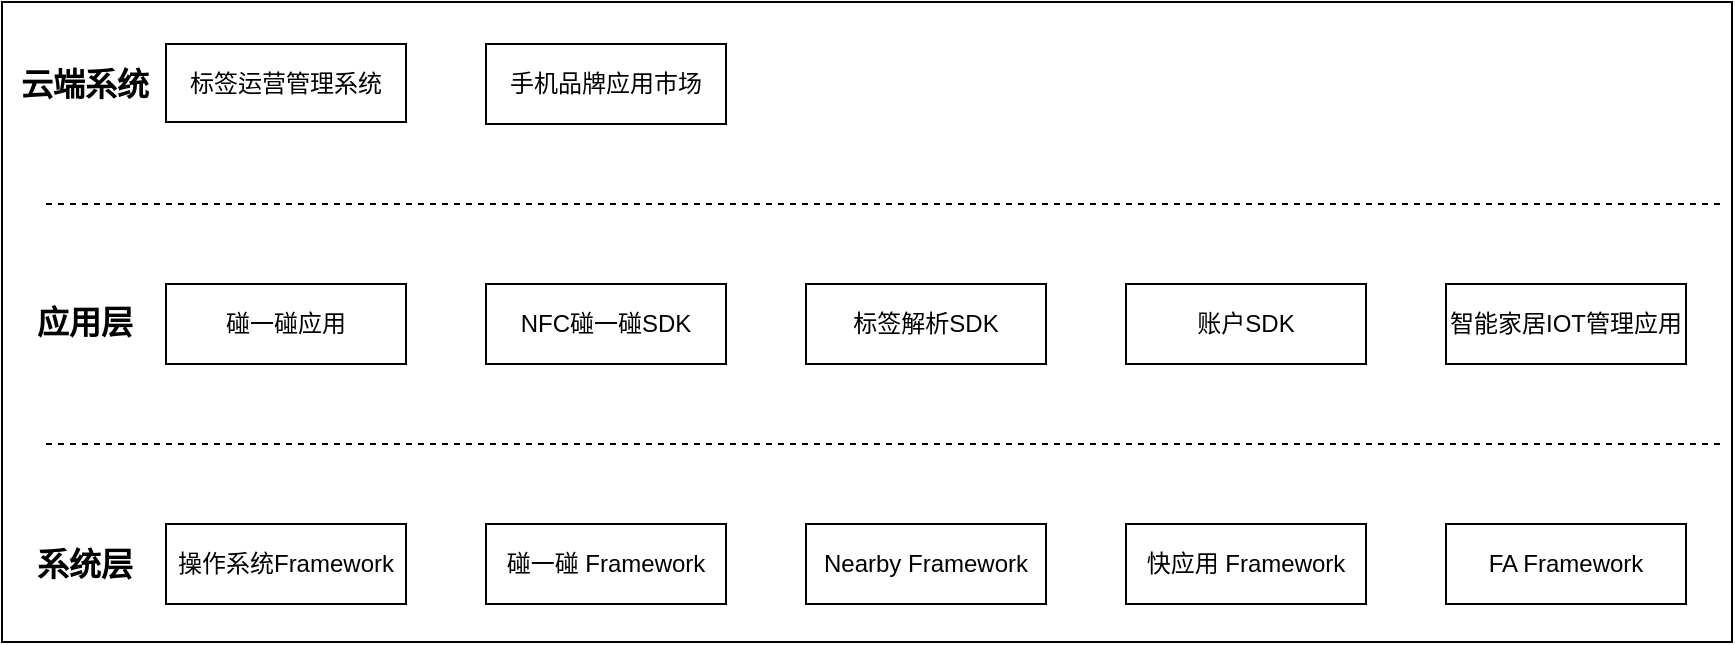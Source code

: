 <mxfile version="13.5.3" type="github"><diagram name="Page-1" id="0783ab3e-0a74-02c8-0abd-f7b4e66b4bec"><mxGraphModel dx="2272" dy="794" grid="1" gridSize="10" guides="1" tooltips="1" connect="1" arrows="1" fold="1" page="1" pageScale="1" pageWidth="850" pageHeight="1100" background="#ffffff" math="0" shadow="0"><root><mxCell id="0"/><mxCell id="1" parent="0"/><mxCell id="GeEZdBUgIkoK3Rp6iFI--1" value="" style="rounded=0;whiteSpace=wrap;html=1;fillColor=none;" vertex="1" parent="1"><mxGeometry x="-830" y="180" width="865" height="320" as="geometry"/></mxCell><mxCell id="GeEZdBUgIkoK3Rp6iFI--4" value="碰一碰应用" style="rounded=0;whiteSpace=wrap;html=1;" vertex="1" parent="1"><mxGeometry x="-748" y="321" width="120" height="40" as="geometry"/></mxCell><mxCell id="GeEZdBUgIkoK3Rp6iFI--5" value="NFC碰一碰SDK" style="rounded=0;whiteSpace=wrap;html=1;" vertex="1" parent="1"><mxGeometry x="-588" y="321" width="120" height="40" as="geometry"/></mxCell><mxCell id="GeEZdBUgIkoK3Rp6iFI--6" value="账户SDK" style="rounded=0;whiteSpace=wrap;html=1;" vertex="1" parent="1"><mxGeometry x="-268" y="321" width="120" height="40" as="geometry"/></mxCell><mxCell id="GeEZdBUgIkoK3Rp6iFI--7" value="标签运营管理系统" style="rounded=0;whiteSpace=wrap;html=1;" vertex="1" parent="1"><mxGeometry x="-748" y="201" width="120" height="39" as="geometry"/></mxCell><mxCell id="GeEZdBUgIkoK3Rp6iFI--8" value="手机品牌应用市场" style="rounded=0;whiteSpace=wrap;html=1;" vertex="1" parent="1"><mxGeometry x="-588" y="201" width="120" height="40" as="geometry"/></mxCell><mxCell id="GeEZdBUgIkoK3Rp6iFI--9" value="标签解析SDK" style="rounded=0;whiteSpace=wrap;html=1;" vertex="1" parent="1"><mxGeometry x="-428" y="321" width="120" height="40" as="geometry"/></mxCell><mxCell id="GeEZdBUgIkoK3Rp6iFI--10" value="智能家居IOT管理应用" style="rounded=0;whiteSpace=wrap;html=1;" vertex="1" parent="1"><mxGeometry x="-108" y="321" width="120" height="40" as="geometry"/></mxCell><mxCell id="GeEZdBUgIkoK3Rp6iFI--11" value="操作系统Framework" style="rounded=0;whiteSpace=wrap;html=1;" vertex="1" parent="1"><mxGeometry x="-748" y="441" width="120" height="40" as="geometry"/></mxCell><mxCell id="GeEZdBUgIkoK3Rp6iFI--12" value="碰一碰 Framework" style="rounded=0;whiteSpace=wrap;html=1;" vertex="1" parent="1"><mxGeometry x="-588" y="441" width="120" height="40" as="geometry"/></mxCell><mxCell id="GeEZdBUgIkoK3Rp6iFI--13" value="快应用 Framework" style="rounded=0;whiteSpace=wrap;html=1;" vertex="1" parent="1"><mxGeometry x="-268" y="441" width="120" height="40" as="geometry"/></mxCell><mxCell id="GeEZdBUgIkoK3Rp6iFI--14" value="Nearby Framework" style="rounded=0;whiteSpace=wrap;html=1;" vertex="1" parent="1"><mxGeometry x="-428" y="441" width="120" height="40" as="geometry"/></mxCell><mxCell id="GeEZdBUgIkoK3Rp6iFI--15" value="FA Framework" style="rounded=0;whiteSpace=wrap;html=1;" vertex="1" parent="1"><mxGeometry x="-108" y="441" width="120" height="40" as="geometry"/></mxCell><mxCell id="GeEZdBUgIkoK3Rp6iFI--16" value="" style="endArrow=none;dashed=1;html=1;" edge="1" parent="1"><mxGeometry width="50" height="50" relative="1" as="geometry"><mxPoint x="-808" y="281" as="sourcePoint"/><mxPoint x="32" y="281" as="targetPoint"/><Array as="points"/></mxGeometry></mxCell><mxCell id="GeEZdBUgIkoK3Rp6iFI--17" value="" style="endArrow=none;dashed=1;html=1;" edge="1" parent="1"><mxGeometry width="50" height="50" relative="1" as="geometry"><mxPoint x="-808" y="401" as="sourcePoint"/><mxPoint x="31" y="401" as="targetPoint"/><Array as="points"/></mxGeometry></mxCell><mxCell id="GeEZdBUgIkoK3Rp6iFI--18" value="&lt;font style=&quot;font-size: 16px&quot;&gt;&lt;b&gt;云端系统&lt;/b&gt;&lt;/font&gt;" style="text;html=1;strokeColor=none;fillColor=none;align=center;verticalAlign=middle;whiteSpace=wrap;rounded=0;" vertex="1" parent="1"><mxGeometry x="-827" y="211" width="77" height="20" as="geometry"/></mxCell><mxCell id="GeEZdBUgIkoK3Rp6iFI--19" value="&lt;font style=&quot;font-size: 16px&quot;&gt;&lt;b&gt;应用层&lt;/b&gt;&lt;/font&gt;" style="text;html=1;strokeColor=none;fillColor=none;align=center;verticalAlign=middle;whiteSpace=wrap;rounded=0;" vertex="1" parent="1"><mxGeometry x="-827" y="330" width="77" height="20" as="geometry"/></mxCell><mxCell id="GeEZdBUgIkoK3Rp6iFI--20" value="&lt;font style=&quot;font-size: 16px&quot;&gt;&lt;b&gt;系统层&lt;/b&gt;&lt;/font&gt;" style="text;html=1;strokeColor=none;fillColor=none;align=center;verticalAlign=middle;whiteSpace=wrap;rounded=0;" vertex="1" parent="1"><mxGeometry x="-827" y="451" width="77" height="20" as="geometry"/></mxCell></root></mxGraphModel></diagram></mxfile>